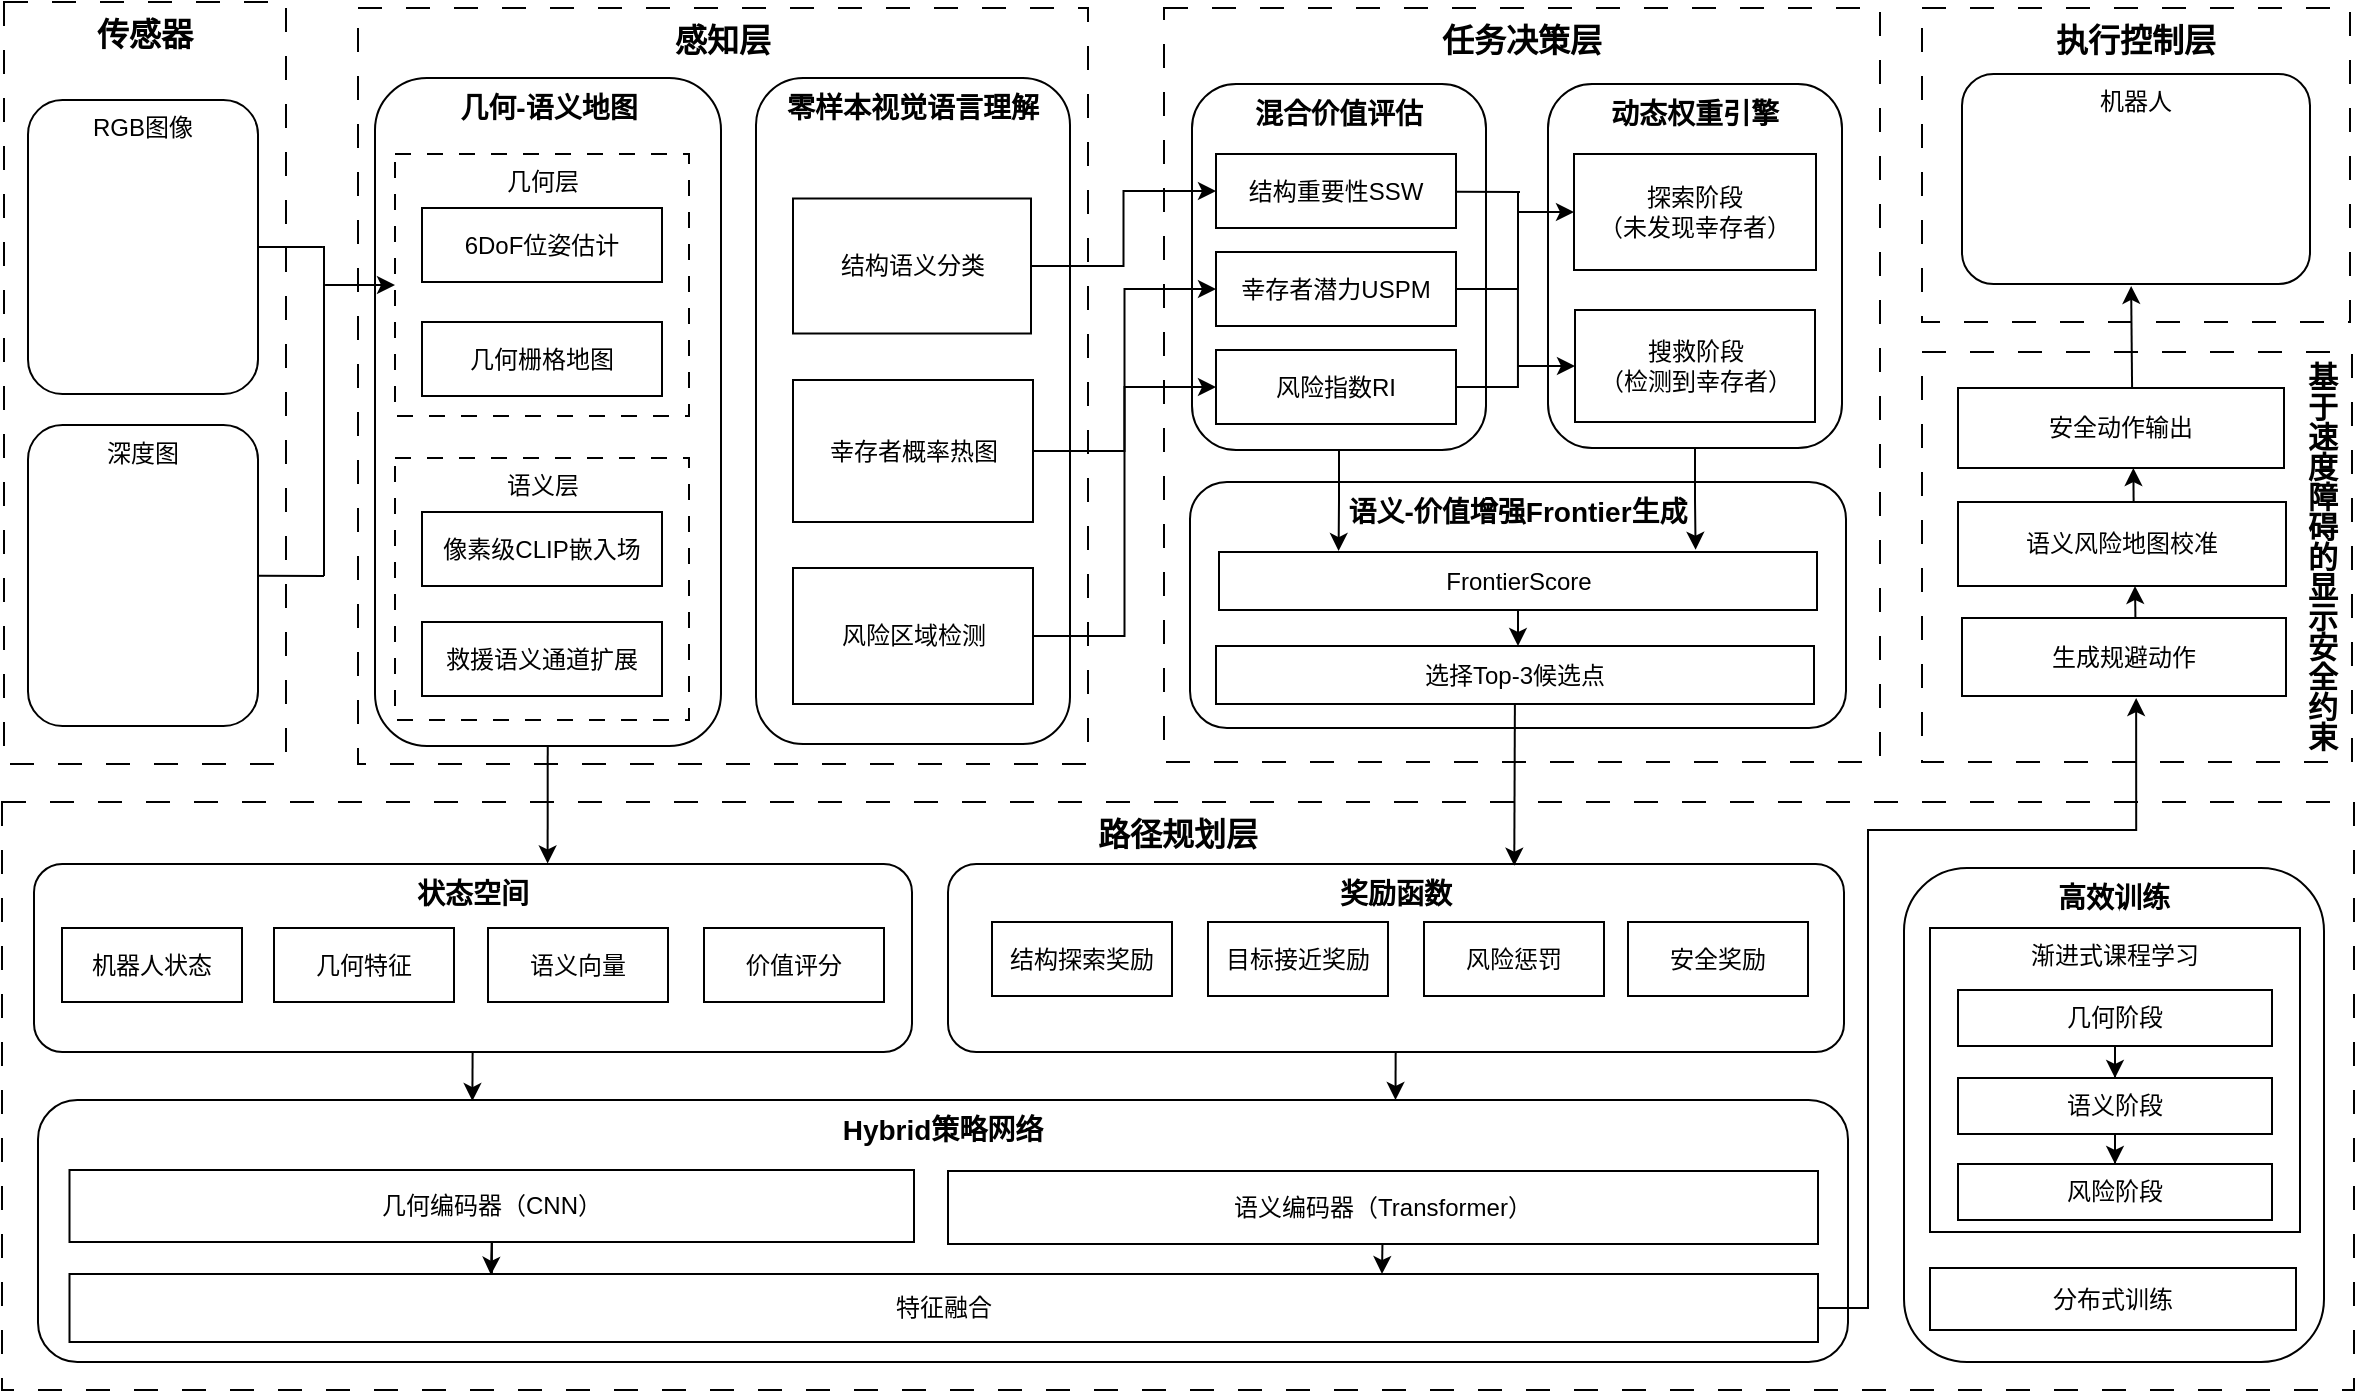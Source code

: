 <mxfile version="26.2.13">
  <diagram name="第 1 页" id="hcM3pxMRn5J36v_k0EG8">
    <mxGraphModel dx="1717" dy="955" grid="0" gridSize="10" guides="1" tooltips="1" connect="1" arrows="1" fold="1" page="1" pageScale="1" pageWidth="1654" pageHeight="1169" background="none" math="0" shadow="0">
      <root>
        <mxCell id="0" />
        <mxCell id="1" parent="0" />
        <mxCell id="WpFYKBySPFAZ0uOc6NMJ-3" value="&lt;b&gt;&lt;font style=&quot;font-size: 16px;&quot;&gt;传感器&lt;/font&gt;&lt;/b&gt;" style="rounded=0;whiteSpace=wrap;html=1;verticalAlign=top;dashed=1;dashPattern=12 12;fillStyle=auto;strokeColor=light-dark(#000000,#FFFFFF);" vertex="1" parent="1">
          <mxGeometry x="266" y="330" width="141" height="381" as="geometry" />
        </mxCell>
        <mxCell id="WpFYKBySPFAZ0uOc6NMJ-4" value="&lt;font style=&quot;font-size: 16px; color: light-dark(rgb(0, 0, 0), rgb(204, 0, 0));&quot;&gt;&lt;b&gt;感知层&lt;/b&gt;&lt;/font&gt;" style="rounded=0;whiteSpace=wrap;html=1;verticalAlign=top;dashed=1;dashPattern=12 12;strokeColor=light-dark(#000000,#FF3333);" vertex="1" parent="1">
          <mxGeometry x="443" y="333" width="365" height="378" as="geometry" />
        </mxCell>
        <mxCell id="WpFYKBySPFAZ0uOc6NMJ-5" value="&lt;font style=&quot;font-size: 16px; color: light-dark(rgb(0, 0, 0), rgb(51, 255, 255));&quot;&gt;&lt;b style=&quot;&quot;&gt;任务决策层&lt;/b&gt;&lt;/font&gt;" style="rounded=0;whiteSpace=wrap;html=1;verticalAlign=top;dashed=1;dashPattern=12 12;strokeColor=light-dark(#000000,#33FFFF);" vertex="1" parent="1">
          <mxGeometry x="846" y="333" width="358" height="377" as="geometry" />
        </mxCell>
        <mxCell id="WpFYKBySPFAZ0uOc6NMJ-6" value="&lt;font style=&quot;font-size: 16px; color: light-dark(rgb(0, 0, 0), rgb(255, 255, 51));&quot;&gt;&lt;b&gt;路径规划层&lt;/b&gt;&lt;/font&gt;" style="rounded=0;whiteSpace=wrap;html=1;verticalAlign=top;dashed=1;dashPattern=12 12;strokeColor=light-dark(#000000,#FFFF33);" vertex="1" parent="1">
          <mxGeometry x="265" y="730" width="1176" height="294" as="geometry" />
        </mxCell>
        <mxCell id="WpFYKBySPFAZ0uOc6NMJ-7" value="&lt;font style=&quot;font-size: 16px;&quot;&gt;&lt;b&gt;执行控制层&lt;/b&gt;&lt;/font&gt;" style="rounded=0;whiteSpace=wrap;html=1;verticalAlign=top;dashed=1;dashPattern=12 12;strokeColor=default;" vertex="1" parent="1">
          <mxGeometry x="1225" y="333" width="214" height="157" as="geometry" />
        </mxCell>
        <mxCell id="WpFYKBySPFAZ0uOc6NMJ-13" value="&lt;font style=&quot;font-size: 14px;&quot;&gt;&lt;b&gt;几何-语义地图&lt;/b&gt;&lt;/font&gt;" style="rounded=1;whiteSpace=wrap;html=1;verticalAlign=top;" vertex="1" parent="1">
          <mxGeometry x="451.5" y="368" width="173" height="334" as="geometry" />
        </mxCell>
        <mxCell id="WpFYKBySPFAZ0uOc6NMJ-234" style="rounded=0;orthogonalLoop=1;jettySize=auto;html=1;" edge="1" parent="1" target="WpFYKBySPFAZ0uOc6NMJ-8">
          <mxGeometry relative="1" as="geometry">
            <mxPoint x="426.536" y="471.5" as="sourcePoint" />
          </mxGeometry>
        </mxCell>
        <mxCell id="WpFYKBySPFAZ0uOc6NMJ-8" value="几何层" style="rounded=0;whiteSpace=wrap;html=1;verticalAlign=top;dashed=1;dashPattern=8 8;" vertex="1" parent="1">
          <mxGeometry x="461.5" y="406" width="147" height="131" as="geometry" />
        </mxCell>
        <mxCell id="WpFYKBySPFAZ0uOc6NMJ-10" value="语义层" style="rounded=0;whiteSpace=wrap;html=1;verticalAlign=top;dashed=1;dashPattern=8 8;" vertex="1" parent="1">
          <mxGeometry x="461.5" y="558" width="147" height="131" as="geometry" />
        </mxCell>
        <mxCell id="WpFYKBySPFAZ0uOc6NMJ-20" value="&lt;font style=&quot;font-size: 14px;&quot;&gt;&lt;b&gt;混合价值评估&lt;/b&gt;&lt;/font&gt;" style="rounded=1;whiteSpace=wrap;html=1;verticalAlign=top;" vertex="1" parent="1">
          <mxGeometry x="860" y="371" width="147" height="183" as="geometry" />
        </mxCell>
        <mxCell id="WpFYKBySPFAZ0uOc6NMJ-222" style="rounded=0;orthogonalLoop=1;jettySize=auto;html=1;curved=0;strokeColor=default;flowAnimation=0;shadow=0;jumpStyle=line;jumpSize=6;endArrow=none;startFill=0;" edge="1" parent="1" source="WpFYKBySPFAZ0uOc6NMJ-14">
          <mxGeometry relative="1" as="geometry">
            <mxPoint x="1024" y="425" as="targetPoint" />
          </mxGeometry>
        </mxCell>
        <mxCell id="WpFYKBySPFAZ0uOc6NMJ-14" value="结构重要性SSW" style="rounded=0;whiteSpace=wrap;html=1;" vertex="1" parent="1">
          <mxGeometry x="872" y="406" width="120" height="37" as="geometry" />
        </mxCell>
        <mxCell id="WpFYKBySPFAZ0uOc6NMJ-225" style="edgeStyle=orthogonalEdgeStyle;rounded=0;orthogonalLoop=1;jettySize=auto;html=1;flowAnimation=0;endArrow=none;startFill=0;" edge="1" parent="1" source="WpFYKBySPFAZ0uOc6NMJ-15">
          <mxGeometry relative="1" as="geometry">
            <mxPoint x="1023.054" y="473.5" as="targetPoint" />
          </mxGeometry>
        </mxCell>
        <mxCell id="WpFYKBySPFAZ0uOc6NMJ-15" value="幸存者潜力USPM" style="rounded=0;whiteSpace=wrap;html=1;" vertex="1" parent="1">
          <mxGeometry x="872" y="455" width="120" height="37" as="geometry" />
        </mxCell>
        <mxCell id="WpFYKBySPFAZ0uOc6NMJ-224" style="edgeStyle=orthogonalEdgeStyle;rounded=0;orthogonalLoop=1;jettySize=auto;html=1;endArrow=none;startFill=0;" edge="1" parent="1" source="WpFYKBySPFAZ0uOc6NMJ-16">
          <mxGeometry relative="1" as="geometry">
            <mxPoint x="1023.171" y="522.5" as="targetPoint" />
          </mxGeometry>
        </mxCell>
        <mxCell id="WpFYKBySPFAZ0uOc6NMJ-16" value="风险指数RI" style="rounded=0;whiteSpace=wrap;html=1;" vertex="1" parent="1">
          <mxGeometry x="872" y="504" width="120" height="37" as="geometry" />
        </mxCell>
        <mxCell id="WpFYKBySPFAZ0uOc6NMJ-17" value="&lt;font style=&quot;font-size: 14px;&quot;&gt;&lt;b&gt;动态权重引擎&lt;/b&gt;&lt;/font&gt;" style="rounded=1;whiteSpace=wrap;html=1;verticalAlign=top;" vertex="1" parent="1">
          <mxGeometry x="1038" y="371" width="147" height="182" as="geometry" />
        </mxCell>
        <mxCell id="WpFYKBySPFAZ0uOc6NMJ-226" style="rounded=0;orthogonalLoop=1;jettySize=auto;html=1;" edge="1" parent="1" target="WpFYKBySPFAZ0uOc6NMJ-21">
          <mxGeometry relative="1" as="geometry">
            <mxPoint x="1023.054" y="435" as="sourcePoint" />
          </mxGeometry>
        </mxCell>
        <mxCell id="WpFYKBySPFAZ0uOc6NMJ-21" value="探索阶段&lt;div&gt;（未发现幸存者）&lt;/div&gt;" style="rounded=0;whiteSpace=wrap;html=1;" vertex="1" parent="1">
          <mxGeometry x="1051" y="406" width="121" height="58" as="geometry" />
        </mxCell>
        <mxCell id="WpFYKBySPFAZ0uOc6NMJ-227" style="rounded=0;orthogonalLoop=1;jettySize=auto;html=1;" edge="1" parent="1" target="WpFYKBySPFAZ0uOc6NMJ-22">
          <mxGeometry relative="1" as="geometry">
            <mxPoint x="1023" y="512" as="sourcePoint" />
          </mxGeometry>
        </mxCell>
        <mxCell id="WpFYKBySPFAZ0uOc6NMJ-22" value="搜救阶段&lt;div&gt;（检测到幸存者）&lt;/div&gt;" style="rounded=0;whiteSpace=wrap;html=1;" vertex="1" parent="1">
          <mxGeometry x="1051.5" y="484" width="120" height="56" as="geometry" />
        </mxCell>
        <mxCell id="WpFYKBySPFAZ0uOc6NMJ-70" value="&lt;font style=&quot;font-size: 14px;&quot;&gt;&lt;b&gt;Hybrid策略网络&lt;/b&gt;&lt;/font&gt;" style="rounded=1;whiteSpace=wrap;html=1;verticalAlign=top;" vertex="1" parent="1">
          <mxGeometry x="283" y="879" width="905" height="131" as="geometry" />
        </mxCell>
        <mxCell id="WpFYKBySPFAZ0uOc6NMJ-23" value="&lt;font style=&quot;font-size: 14px;&quot;&gt;&lt;b&gt;状态空间&lt;/b&gt;&lt;/font&gt;" style="rounded=1;whiteSpace=wrap;html=1;verticalAlign=top;" vertex="1" parent="1">
          <mxGeometry x="281" y="761" width="439" height="94" as="geometry" />
        </mxCell>
        <mxCell id="WpFYKBySPFAZ0uOc6NMJ-228" value="" style="edgeStyle=orthogonalEdgeStyle;rounded=0;orthogonalLoop=1;jettySize=auto;html=1;" edge="1" parent="1" source="WpFYKBySPFAZ0uOc6NMJ-24" target="WpFYKBySPFAZ0uOc6NMJ-44">
          <mxGeometry relative="1" as="geometry" />
        </mxCell>
        <mxCell id="WpFYKBySPFAZ0uOc6NMJ-24" value="几何编码器（CNN）" style="rounded=0;whiteSpace=wrap;html=1;" vertex="1" parent="1">
          <mxGeometry x="298.75" y="914" width="422.25" height="36" as="geometry" />
        </mxCell>
        <mxCell id="WpFYKBySPFAZ0uOc6NMJ-237" style="rounded=0;orthogonalLoop=1;jettySize=auto;html=1;strokeWidth=1;" edge="1" parent="1" source="WpFYKBySPFAZ0uOc6NMJ-25">
          <mxGeometry relative="1" as="geometry">
            <mxPoint x="955" y="966" as="targetPoint" />
          </mxGeometry>
        </mxCell>
        <mxCell id="WpFYKBySPFAZ0uOc6NMJ-25" value="语义编码器（Transformer）" style="rounded=0;whiteSpace=wrap;html=1;" vertex="1" parent="1">
          <mxGeometry x="738" y="914.5" width="435" height="36.5" as="geometry" />
        </mxCell>
        <mxCell id="WpFYKBySPFAZ0uOc6NMJ-26" value="&lt;div data-page-id=&quot;BNPAdGCBEommW2xqo2ccPuPGn6e&quot; data-lark-html-role=&quot;root&quot; data-docx-has-block-data=&quot;false&quot;&gt;&lt;div class=&quot;old-record-id-UI9NddCrRo0jrax99HIcFApNn1e&quot;&gt;&lt;font style=&quot;font-size: 15px; color: light-dark(rgb(0, 0, 0), rgb(0, 153, 0));&quot;&gt;&lt;b style=&quot;&quot;&gt;基于速度障碍的显示安全约束&lt;/b&gt;&lt;/font&gt;&lt;/div&gt;&lt;/div&gt;" style="rounded=0;whiteSpace=wrap;html=1;verticalAlign=middle;dashed=1;dashPattern=12 12;align=left;labelPosition=right;verticalLabelPosition=middle;textDirection=vertical-lr;spacingLeft=-27;strokeColor=light-dark(#000000,#006600);" vertex="1" parent="1">
          <mxGeometry x="1225" y="505" width="215" height="205" as="geometry" />
        </mxCell>
        <mxCell id="WpFYKBySPFAZ0uOc6NMJ-230" style="edgeStyle=orthogonalEdgeStyle;rounded=0;orthogonalLoop=1;jettySize=auto;html=1;endArrow=none;startFill=0;" edge="1" parent="1" source="WpFYKBySPFAZ0uOc6NMJ-27">
          <mxGeometry relative="1" as="geometry">
            <mxPoint x="425.464" y="452.5" as="targetPoint" />
          </mxGeometry>
        </mxCell>
        <mxCell id="WpFYKBySPFAZ0uOc6NMJ-27" value="RGB图像" style="rounded=1;whiteSpace=wrap;html=1;verticalAlign=top;" vertex="1" parent="1">
          <mxGeometry x="278" y="379" width="115" height="147" as="geometry" />
        </mxCell>
        <mxCell id="WpFYKBySPFAZ0uOc6NMJ-231" style="rounded=0;orthogonalLoop=1;jettySize=auto;html=1;endArrow=none;startFill=0;" edge="1" parent="1" source="WpFYKBySPFAZ0uOc6NMJ-29">
          <mxGeometry relative="1" as="geometry">
            <mxPoint x="426" y="617" as="targetPoint" />
          </mxGeometry>
        </mxCell>
        <mxCell id="WpFYKBySPFAZ0uOc6NMJ-29" value="深度图" style="rounded=1;whiteSpace=wrap;html=1;verticalAlign=top;" vertex="1" parent="1">
          <mxGeometry x="278" y="541.5" width="115" height="150.5" as="geometry" />
        </mxCell>
        <mxCell id="WpFYKBySPFAZ0uOc6NMJ-147" value="" style="rounded=0;orthogonalLoop=1;jettySize=auto;html=1;entryX=0.503;entryY=1;entryDx=0;entryDy=0;entryPerimeter=0;" edge="1" parent="1">
          <mxGeometry relative="1" as="geometry">
            <mxPoint x="1331.721" y="638" as="sourcePoint" />
            <mxPoint x="1331.492" y="622.0" as="targetPoint" />
          </mxGeometry>
        </mxCell>
        <mxCell id="WpFYKBySPFAZ0uOc6NMJ-30" value="生成规避动作" style="rounded=0;whiteSpace=wrap;html=1;" vertex="1" parent="1">
          <mxGeometry x="1245" y="638" width="162" height="39" as="geometry" />
        </mxCell>
        <mxCell id="WpFYKBySPFAZ0uOc6NMJ-148" value="" style="rounded=0;orthogonalLoop=1;jettySize=auto;html=1;" edge="1" parent="1">
          <mxGeometry relative="1" as="geometry">
            <mxPoint x="1330.819" y="580" as="sourcePoint" />
            <mxPoint x="1330.672" y="563" as="targetPoint" />
          </mxGeometry>
        </mxCell>
        <mxCell id="WpFYKBySPFAZ0uOc6NMJ-32" value="语义风险地图校准" style="rounded=0;whiteSpace=wrap;html=1;" vertex="1" parent="1">
          <mxGeometry x="1243" y="580" width="164" height="42" as="geometry" />
        </mxCell>
        <mxCell id="WpFYKBySPFAZ0uOc6NMJ-34" value="几何特征" style="rounded=0;whiteSpace=wrap;html=1;" vertex="1" parent="1">
          <mxGeometry x="401" y="793" width="90" height="37" as="geometry" />
        </mxCell>
        <mxCell id="WpFYKBySPFAZ0uOc6NMJ-36" value="语义向量" style="rounded=0;whiteSpace=wrap;html=1;" vertex="1" parent="1">
          <mxGeometry x="508" y="793" width="90" height="37" as="geometry" />
        </mxCell>
        <mxCell id="WpFYKBySPFAZ0uOc6NMJ-37" value="价值评分" style="rounded=0;whiteSpace=wrap;html=1;" vertex="1" parent="1">
          <mxGeometry x="616" y="793" width="90" height="37" as="geometry" />
        </mxCell>
        <mxCell id="WpFYKBySPFAZ0uOc6NMJ-38" value="机器人状态" style="rounded=0;whiteSpace=wrap;html=1;" vertex="1" parent="1">
          <mxGeometry x="295" y="793" width="90" height="37" as="geometry" />
        </mxCell>
        <mxCell id="WpFYKBySPFAZ0uOc6NMJ-134" style="rounded=0;orthogonalLoop=1;jettySize=auto;html=1;entryX=0.75;entryY=0;entryDx=0;entryDy=0;" edge="1" parent="1" source="WpFYKBySPFAZ0uOc6NMJ-39" target="WpFYKBySPFAZ0uOc6NMJ-70">
          <mxGeometry relative="1" as="geometry" />
        </mxCell>
        <mxCell id="WpFYKBySPFAZ0uOc6NMJ-39" value="&lt;font style=&quot;font-size: 14px;&quot;&gt;&lt;b&gt;奖励函数&lt;/b&gt;&lt;/font&gt;" style="rounded=1;whiteSpace=wrap;html=1;verticalAlign=top;" vertex="1" parent="1">
          <mxGeometry x="738" y="761" width="448" height="94" as="geometry" />
        </mxCell>
        <mxCell id="WpFYKBySPFAZ0uOc6NMJ-40" value="结构探索奖励" style="rounded=0;whiteSpace=wrap;html=1;" vertex="1" parent="1">
          <mxGeometry x="760" y="790" width="90" height="37" as="geometry" />
        </mxCell>
        <mxCell id="WpFYKBySPFAZ0uOc6NMJ-41" value="目标接近奖励" style="rounded=0;whiteSpace=wrap;html=1;" vertex="1" parent="1">
          <mxGeometry x="868" y="790" width="90" height="37" as="geometry" />
        </mxCell>
        <mxCell id="WpFYKBySPFAZ0uOc6NMJ-42" value="风险惩罚" style="rounded=0;whiteSpace=wrap;html=1;" vertex="1" parent="1">
          <mxGeometry x="976" y="790" width="90" height="37" as="geometry" />
        </mxCell>
        <mxCell id="WpFYKBySPFAZ0uOc6NMJ-43" value="安全奖励" style="rounded=0;whiteSpace=wrap;html=1;" vertex="1" parent="1">
          <mxGeometry x="1078" y="790" width="90" height="37" as="geometry" />
        </mxCell>
        <mxCell id="WpFYKBySPFAZ0uOc6NMJ-143" style="edgeStyle=orthogonalEdgeStyle;rounded=0;orthogonalLoop=1;jettySize=auto;html=1;entryX=0.498;entryY=0.844;entryDx=0;entryDy=0;entryPerimeter=0;" edge="1" parent="1" source="WpFYKBySPFAZ0uOc6NMJ-44" target="WpFYKBySPFAZ0uOc6NMJ-26">
          <mxGeometry relative="1" as="geometry">
            <Array as="points">
              <mxPoint x="1198" y="983" />
              <mxPoint x="1198" y="744" />
              <mxPoint x="1332" y="744" />
            </Array>
          </mxGeometry>
        </mxCell>
        <mxCell id="WpFYKBySPFAZ0uOc6NMJ-44" value="特征融合" style="rounded=0;whiteSpace=wrap;html=1;" vertex="1" parent="1">
          <mxGeometry x="298.75" y="966" width="874.25" height="34" as="geometry" />
        </mxCell>
        <mxCell id="WpFYKBySPFAZ0uOc6NMJ-49" value="6DoF位姿估计" style="rounded=0;whiteSpace=wrap;html=1;" vertex="1" parent="1">
          <mxGeometry x="475" y="433" width="120" height="37" as="geometry" />
        </mxCell>
        <mxCell id="WpFYKBySPFAZ0uOc6NMJ-50" value="几何栅格地图" style="rounded=0;whiteSpace=wrap;html=1;" vertex="1" parent="1">
          <mxGeometry x="475" y="490" width="120" height="37" as="geometry" />
        </mxCell>
        <mxCell id="WpFYKBySPFAZ0uOc6NMJ-51" value="救援语义通道扩展" style="rounded=0;whiteSpace=wrap;html=1;" vertex="1" parent="1">
          <mxGeometry x="475" y="640" width="120" height="37" as="geometry" />
        </mxCell>
        <mxCell id="WpFYKBySPFAZ0uOc6NMJ-52" value="像素级CLIP嵌入场" style="rounded=0;whiteSpace=wrap;html=1;" vertex="1" parent="1">
          <mxGeometry x="475" y="585" width="120" height="37" as="geometry" />
        </mxCell>
        <mxCell id="WpFYKBySPFAZ0uOc6NMJ-63" value="安全动作输出" style="rounded=0;whiteSpace=wrap;html=1;" vertex="1" parent="1">
          <mxGeometry x="1243" y="523" width="163" height="40" as="geometry" />
        </mxCell>
        <mxCell id="WpFYKBySPFAZ0uOc6NMJ-72" value="&lt;font style=&quot;font-size: 14px;&quot;&gt;&lt;b&gt;零样本视觉语言理解&lt;/b&gt;&lt;/font&gt;" style="rounded=1;whiteSpace=wrap;html=1;verticalAlign=top;" vertex="1" parent="1">
          <mxGeometry x="642" y="368" width="157" height="333" as="geometry" />
        </mxCell>
        <mxCell id="WpFYKBySPFAZ0uOc6NMJ-106" style="edgeStyle=orthogonalEdgeStyle;rounded=0;orthogonalLoop=1;jettySize=auto;html=1;entryX=0;entryY=0.5;entryDx=0;entryDy=0;" edge="1" parent="1" source="WpFYKBySPFAZ0uOc6NMJ-73" target="WpFYKBySPFAZ0uOc6NMJ-14">
          <mxGeometry relative="1" as="geometry" />
        </mxCell>
        <mxCell id="WpFYKBySPFAZ0uOc6NMJ-73" value="结构语义分类" style="rounded=0;whiteSpace=wrap;html=1;" vertex="1" parent="1">
          <mxGeometry x="660.5" y="428.25" width="119" height="67.5" as="geometry" />
        </mxCell>
        <mxCell id="WpFYKBySPFAZ0uOc6NMJ-107" style="edgeStyle=orthogonalEdgeStyle;rounded=0;orthogonalLoop=1;jettySize=auto;html=1;entryX=0;entryY=0.5;entryDx=0;entryDy=0;" edge="1" parent="1" source="WpFYKBySPFAZ0uOc6NMJ-74" target="WpFYKBySPFAZ0uOc6NMJ-15">
          <mxGeometry relative="1" as="geometry" />
        </mxCell>
        <mxCell id="WpFYKBySPFAZ0uOc6NMJ-74" value="幸存者概率热图" style="rounded=0;whiteSpace=wrap;html=1;" vertex="1" parent="1">
          <mxGeometry x="660.5" y="519" width="120" height="71" as="geometry" />
        </mxCell>
        <mxCell id="WpFYKBySPFAZ0uOc6NMJ-108" style="edgeStyle=orthogonalEdgeStyle;rounded=0;orthogonalLoop=1;jettySize=auto;html=1;entryX=0;entryY=0.5;entryDx=0;entryDy=0;" edge="1" parent="1" source="WpFYKBySPFAZ0uOc6NMJ-75" target="WpFYKBySPFAZ0uOc6NMJ-16">
          <mxGeometry relative="1" as="geometry" />
        </mxCell>
        <mxCell id="WpFYKBySPFAZ0uOc6NMJ-75" value="风险区域检测" style="rounded=0;whiteSpace=wrap;html=1;" vertex="1" parent="1">
          <mxGeometry x="660.5" y="613" width="120" height="68" as="geometry" />
        </mxCell>
        <mxCell id="WpFYKBySPFAZ0uOc6NMJ-81" value="&lt;div data-docx-has-block-data=&quot;false&quot; data-lark-html-role=&quot;root&quot; data-page-id=&quot;BNPAdGCBEommW2xqo2ccPuPGn6e&quot;&gt;&lt;div class=&quot;old-record-id-MrWGdxZGiolvprx9qxSc6dqvnWe&quot;&gt;&lt;div data-docx-has-block-data=&quot;false&quot; data-lark-html-role=&quot;root&quot; data-page-id=&quot;BNPAdGCBEommW2xqo2ccPuPGn6e&quot;&gt;&lt;div class=&quot;ace-line ace-line old-record-id-MdqQdFTXMoa1VLxG5Y0cHxWdnwl&quot;&gt;&lt;div data-docx-has-block-data=&quot;false&quot; data-lark-html-role=&quot;root&quot; data-page-id=&quot;BNPAdGCBEommW2xqo2ccPuPGn6e&quot;&gt;&lt;div data-docx-has-block-data=&quot;false&quot; data-lark-html-role=&quot;root&quot; data-page-id=&quot;BNPAdGCBEommW2xqo2ccPuPGn6e&quot;&gt;&lt;div class=&quot;old-record-id-LJWMd13EboU8sNxJyBIcaIWCn3g&quot;&gt;&lt;font style=&quot;font-size: 14px;&quot;&gt;&lt;b&gt;语义-价值增强&lt;span style=&quot;color: initial;&quot;&gt;Frontier生成&lt;/span&gt;&lt;/b&gt;&lt;/font&gt;&lt;/div&gt;&lt;/div&gt;&lt;/div&gt;&lt;span class=&quot;lark-record-clipboard&quot; data-lark-record-format=&quot;docx/text&quot; data-lark-record-data=&quot;{&amp;quot;rootId&amp;quot;:&amp;quot;BNPAdGCBEommW2xqo2ccPuPGn6e&amp;quot;,&amp;quot;text&amp;quot;:{&amp;quot;initialAttributedTexts&amp;quot;:{&amp;quot;text&amp;quot;:{&amp;quot;0&amp;quot;:&amp;quot;Frontier生成&amp;quot;},&amp;quot;attribs&amp;quot;:{&amp;quot;0&amp;quot;:&amp;quot;*0*1+a&amp;quot;}},&amp;quot;apool&amp;quot;:{&amp;quot;numToAttrib&amp;quot;:{&amp;quot;0&amp;quot;:[&amp;quot;author&amp;quot;,&amp;quot;7080140424181972994&amp;quot;],&amp;quot;1&amp;quot;:[&amp;quot;bold&amp;quot;,&amp;quot;true&amp;quot;]},&amp;quot;nextNum&amp;quot;:2}},&amp;quot;type&amp;quot;:&amp;quot;text&amp;quot;,&amp;quot;referenceRecordMap&amp;quot;:{},&amp;quot;extra&amp;quot;:{&amp;quot;channel&amp;quot;:&amp;quot;saas&amp;quot;,&amp;quot;isEqualBlockSelection&amp;quot;:false,&amp;quot;pasteRandomId&amp;quot;:&amp;quot;f8a05753-6cb4-4aed-bde6-70c36ad921ee&amp;quot;,&amp;quot;mention_page_title&amp;quot;:{},&amp;quot;external_mention_url&amp;quot;:{}},&amp;quot;isKeepQuoteContainer&amp;quot;:false,&amp;quot;isFromCode&amp;quot;:false,&amp;quot;selection&amp;quot;:[{&amp;quot;id&amp;quot;:251,&amp;quot;type&amp;quot;:&amp;quot;text&amp;quot;,&amp;quot;selection&amp;quot;:{&amp;quot;start&amp;quot;:0,&amp;quot;end&amp;quot;:10},&amp;quot;recordId&amp;quot;:&amp;quot;HUakdoc2soV0hExb6HFcCU7Snog&amp;quot;}],&amp;quot;payloadMap&amp;quot;:{},&amp;quot;isCut&amp;quot;:false}&quot;&gt;&lt;/span&gt;&lt;/div&gt;&lt;/div&gt;&lt;span class=&quot;lark-record-clipboard&quot; data-lark-record-format=&quot;docx/text&quot; data-lark-record-data=&quot;{&amp;quot;rootId&amp;quot;:&amp;quot;BNPAdGCBEommW2xqo2ccPuPGn6e&amp;quot;,&amp;quot;text&amp;quot;:{&amp;quot;initialAttributedTexts&amp;quot;:{&amp;quot;text&amp;quot;:{&amp;quot;0&amp;quot;:&amp;quot; &amp;quot;},&amp;quot;attribs&amp;quot;:{&amp;quot;0&amp;quot;:&amp;quot;*2*0*1+1&amp;quot;}},&amp;quot;apool&amp;quot;:{&amp;quot;numToAttrib&amp;quot;:{&amp;quot;0&amp;quot;:[&amp;quot;equation&amp;quot;,&amp;quot;\\text{FrontierScore}\n&amp;quot;],&amp;quot;1&amp;quot;:[&amp;quot;objectID&amp;quot;,&amp;quot;rOXUzTqO&amp;quot;],&amp;quot;2&amp;quot;:[&amp;quot;author&amp;quot;,&amp;quot;7080140424181972994&amp;quot;]},&amp;quot;nextNum&amp;quot;:3}},&amp;quot;type&amp;quot;:&amp;quot;text&amp;quot;,&amp;quot;referenceRecordMap&amp;quot;:{},&amp;quot;extra&amp;quot;:{&amp;quot;channel&amp;quot;:&amp;quot;saas&amp;quot;,&amp;quot;isEqualBlockSelection&amp;quot;:true,&amp;quot;pasteRandomId&amp;quot;:&amp;quot;67b2a4c2-bbb4-4ff4-b034-cae2410ab669&amp;quot;,&amp;quot;mention_page_title&amp;quot;:{},&amp;quot;external_mention_url&amp;quot;:{}},&amp;quot;isKeepQuoteContainer&amp;quot;:false,&amp;quot;isFromCode&amp;quot;:false,&amp;quot;selection&amp;quot;:[{&amp;quot;id&amp;quot;:252,&amp;quot;type&amp;quot;:&amp;quot;text&amp;quot;,&amp;quot;selection&amp;quot;:{&amp;quot;start&amp;quot;:0,&amp;quot;end&amp;quot;:1},&amp;quot;recordId&amp;quot;:&amp;quot;MdqQdFTXMoa1VLxG5Y0cHxWdnwl&amp;quot;}],&amp;quot;payloadMap&amp;quot;:{},&amp;quot;isCut&amp;quot;:false}&quot;&gt;&lt;/span&gt;&lt;/div&gt;&lt;/div&gt;&lt;span class=&quot;lark-record-clipboard&quot; data-lark-record-format=&quot;docx/text&quot; data-lark-record-data=&quot;{&amp;quot;rootId&amp;quot;:&amp;quot;BNPAdGCBEommW2xqo2ccPuPGn6e&amp;quot;,&amp;quot;text&amp;quot;:{&amp;quot;initialAttributedTexts&amp;quot;:{&amp;quot;text&amp;quot;:{&amp;quot;0&amp;quot;:&amp;quot;价值地图引导的Frontier选择&amp;quot;},&amp;quot;attribs&amp;quot;:{&amp;quot;0&amp;quot;:&amp;quot;*0*1+h&amp;quot;}},&amp;quot;apool&amp;quot;:{&amp;quot;numToAttrib&amp;quot;:{&amp;quot;0&amp;quot;:[&amp;quot;author&amp;quot;,&amp;quot;7080140424181972994&amp;quot;],&amp;quot;1&amp;quot;:[&amp;quot;bold&amp;quot;,&amp;quot;true&amp;quot;]},&amp;quot;nextNum&amp;quot;:2}},&amp;quot;type&amp;quot;:&amp;quot;text&amp;quot;,&amp;quot;referenceRecordMap&amp;quot;:{},&amp;quot;extra&amp;quot;:{&amp;quot;channel&amp;quot;:&amp;quot;saas&amp;quot;,&amp;quot;isEqualBlockSelection&amp;quot;:false,&amp;quot;pasteRandomId&amp;quot;:&amp;quot;e27646a3-14b2-4f86-8ac1-85d0b10dd6ea&amp;quot;,&amp;quot;mention_page_title&amp;quot;:{},&amp;quot;external_mention_url&amp;quot;:{}},&amp;quot;isKeepQuoteContainer&amp;quot;:false,&amp;quot;isFromCode&amp;quot;:false,&amp;quot;selection&amp;quot;:[{&amp;quot;id&amp;quot;:241,&amp;quot;type&amp;quot;:&amp;quot;text&amp;quot;,&amp;quot;selection&amp;quot;:{&amp;quot;start&amp;quot;:0,&amp;quot;end&amp;quot;:17},&amp;quot;recordId&amp;quot;:&amp;quot;MrWGdxZGiolvprx9qxSc6dqvnWe&amp;quot;}],&amp;quot;payloadMap&amp;quot;:{},&amp;quot;isCut&amp;quot;:false}&quot;&gt;&lt;/span&gt;" style="rounded=1;whiteSpace=wrap;html=1;verticalAlign=top;" vertex="1" parent="1">
          <mxGeometry x="859" y="570" width="328" height="123" as="geometry" />
        </mxCell>
        <mxCell id="WpFYKBySPFAZ0uOc6NMJ-149" value="" style="edgeStyle=orthogonalEdgeStyle;rounded=0;orthogonalLoop=1;jettySize=auto;html=1;" edge="1" parent="1" source="WpFYKBySPFAZ0uOc6NMJ-78" target="WpFYKBySPFAZ0uOc6NMJ-82">
          <mxGeometry relative="1" as="geometry">
            <Array as="points">
              <mxPoint x="1022" y="653" />
              <mxPoint x="1022" y="653" />
            </Array>
          </mxGeometry>
        </mxCell>
        <mxCell id="WpFYKBySPFAZ0uOc6NMJ-78" value="&lt;div data-docx-has-block-data=&quot;false&quot; data-lark-html-role=&quot;root&quot; data-page-id=&quot;BNPAdGCBEommW2xqo2ccPuPGn6e&quot;&gt;&lt;div class=&quot;old-record-id-MrWGdxZGiolvprx9qxSc6dqvnWe&quot;&gt;&lt;div data-docx-has-block-data=&quot;false&quot; data-lark-html-role=&quot;root&quot; data-page-id=&quot;BNPAdGCBEommW2xqo2ccPuPGn6e&quot;&gt;&lt;div class=&quot;ace-line ace-line old-record-id-MdqQdFTXMoa1VLxG5Y0cHxWdnwl&quot;&gt;&lt;span class=&quot;j-block-container&quot;&gt;FrontierScore&lt;/span&gt;&lt;/div&gt;&lt;/div&gt;&lt;span class=&quot;lark-record-clipboard&quot; data-lark-record-format=&quot;docx/text&quot; data-lark-record-data=&quot;{&amp;quot;rootId&amp;quot;:&amp;quot;BNPAdGCBEommW2xqo2ccPuPGn6e&amp;quot;,&amp;quot;text&amp;quot;:{&amp;quot;initialAttributedTexts&amp;quot;:{&amp;quot;text&amp;quot;:{&amp;quot;0&amp;quot;:&amp;quot; &amp;quot;},&amp;quot;attribs&amp;quot;:{&amp;quot;0&amp;quot;:&amp;quot;*2*0*1+1&amp;quot;}},&amp;quot;apool&amp;quot;:{&amp;quot;numToAttrib&amp;quot;:{&amp;quot;0&amp;quot;:[&amp;quot;equation&amp;quot;,&amp;quot;\\text{FrontierScore}\n&amp;quot;],&amp;quot;1&amp;quot;:[&amp;quot;objectID&amp;quot;,&amp;quot;rOXUzTqO&amp;quot;],&amp;quot;2&amp;quot;:[&amp;quot;author&amp;quot;,&amp;quot;7080140424181972994&amp;quot;]},&amp;quot;nextNum&amp;quot;:3}},&amp;quot;type&amp;quot;:&amp;quot;text&amp;quot;,&amp;quot;referenceRecordMap&amp;quot;:{},&amp;quot;extra&amp;quot;:{&amp;quot;channel&amp;quot;:&amp;quot;saas&amp;quot;,&amp;quot;isEqualBlockSelection&amp;quot;:true,&amp;quot;pasteRandomId&amp;quot;:&amp;quot;67b2a4c2-bbb4-4ff4-b034-cae2410ab669&amp;quot;,&amp;quot;mention_page_title&amp;quot;:{},&amp;quot;external_mention_url&amp;quot;:{}},&amp;quot;isKeepQuoteContainer&amp;quot;:false,&amp;quot;isFromCode&amp;quot;:false,&amp;quot;selection&amp;quot;:[{&amp;quot;id&amp;quot;:252,&amp;quot;type&amp;quot;:&amp;quot;text&amp;quot;,&amp;quot;selection&amp;quot;:{&amp;quot;start&amp;quot;:0,&amp;quot;end&amp;quot;:1},&amp;quot;recordId&amp;quot;:&amp;quot;MdqQdFTXMoa1VLxG5Y0cHxWdnwl&amp;quot;}],&amp;quot;payloadMap&amp;quot;:{},&amp;quot;isCut&amp;quot;:false}&quot;&gt;&lt;/span&gt;&lt;/div&gt;&lt;/div&gt;&lt;span class=&quot;lark-record-clipboard&quot; data-lark-record-format=&quot;docx/text&quot; data-lark-record-data=&quot;{&amp;quot;rootId&amp;quot;:&amp;quot;BNPAdGCBEommW2xqo2ccPuPGn6e&amp;quot;,&amp;quot;text&amp;quot;:{&amp;quot;initialAttributedTexts&amp;quot;:{&amp;quot;text&amp;quot;:{&amp;quot;0&amp;quot;:&amp;quot;价值地图引导的Frontier选择&amp;quot;},&amp;quot;attribs&amp;quot;:{&amp;quot;0&amp;quot;:&amp;quot;*0*1+h&amp;quot;}},&amp;quot;apool&amp;quot;:{&amp;quot;numToAttrib&amp;quot;:{&amp;quot;0&amp;quot;:[&amp;quot;author&amp;quot;,&amp;quot;7080140424181972994&amp;quot;],&amp;quot;1&amp;quot;:[&amp;quot;bold&amp;quot;,&amp;quot;true&amp;quot;]},&amp;quot;nextNum&amp;quot;:2}},&amp;quot;type&amp;quot;:&amp;quot;text&amp;quot;,&amp;quot;referenceRecordMap&amp;quot;:{},&amp;quot;extra&amp;quot;:{&amp;quot;channel&amp;quot;:&amp;quot;saas&amp;quot;,&amp;quot;isEqualBlockSelection&amp;quot;:false,&amp;quot;pasteRandomId&amp;quot;:&amp;quot;e27646a3-14b2-4f86-8ac1-85d0b10dd6ea&amp;quot;,&amp;quot;mention_page_title&amp;quot;:{},&amp;quot;external_mention_url&amp;quot;:{}},&amp;quot;isKeepQuoteContainer&amp;quot;:false,&amp;quot;isFromCode&amp;quot;:false,&amp;quot;selection&amp;quot;:[{&amp;quot;id&amp;quot;:241,&amp;quot;type&amp;quot;:&amp;quot;text&amp;quot;,&amp;quot;selection&amp;quot;:{&amp;quot;start&amp;quot;:0,&amp;quot;end&amp;quot;:17},&amp;quot;recordId&amp;quot;:&amp;quot;MrWGdxZGiolvprx9qxSc6dqvnWe&amp;quot;}],&amp;quot;payloadMap&amp;quot;:{},&amp;quot;isCut&amp;quot;:false}&quot;&gt;&lt;/span&gt;" style="rounded=0;whiteSpace=wrap;html=1;" vertex="1" parent="1">
          <mxGeometry x="873.5" y="605" width="299" height="29" as="geometry" />
        </mxCell>
        <mxCell id="WpFYKBySPFAZ0uOc6NMJ-82" value="&lt;div data-docx-has-block-data=&quot;false&quot; data-lark-html-role=&quot;root&quot; data-page-id=&quot;BNPAdGCBEommW2xqo2ccPuPGn6e&quot;&gt;&lt;div class=&quot;old-record-id-MrWGdxZGiolvprx9qxSc6dqvnWe&quot;&gt;&lt;div data-docx-has-block-data=&quot;false&quot; data-lark-html-role=&quot;root&quot; data-page-id=&quot;BNPAdGCBEommW2xqo2ccPuPGn6e&quot;&gt;&lt;div class=&quot;ace-line ace-line old-record-id-MdqQdFTXMoa1VLxG5Y0cHxWdnwl&quot;&gt;&lt;div data-docx-has-block-data=&quot;false&quot; data-lark-html-role=&quot;root&quot; data-page-id=&quot;BNPAdGCBEommW2xqo2ccPuPGn6e&quot;&gt;&lt;div class=&quot;old-record-id-ON2RdJJ0aoLhdgxKIYQc2rJrnkc&quot;&gt;选择Top-3候选点&lt;/div&gt;&lt;/div&gt;&lt;span class=&quot;lark-record-clipboard&quot; data-lark-record-format=&quot;docx/text&quot; data-lark-record-data=&quot;{&amp;quot;rootId&amp;quot;:&amp;quot;BNPAdGCBEommW2xqo2ccPuPGn6e&amp;quot;,&amp;quot;text&amp;quot;:{&amp;quot;initialAttributedTexts&amp;quot;:{&amp;quot;text&amp;quot;:{&amp;quot;0&amp;quot;:&amp;quot;选择Top-3候选点&amp;quot;},&amp;quot;attribs&amp;quot;:{&amp;quot;0&amp;quot;:&amp;quot;*0+a&amp;quot;}},&amp;quot;apool&amp;quot;:{&amp;quot;numToAttrib&amp;quot;:{&amp;quot;0&amp;quot;:[&amp;quot;author&amp;quot;,&amp;quot;7080140424181972994&amp;quot;]},&amp;quot;nextNum&amp;quot;:1}},&amp;quot;type&amp;quot;:&amp;quot;text&amp;quot;,&amp;quot;referenceRecordMap&amp;quot;:{},&amp;quot;extra&amp;quot;:{&amp;quot;channel&amp;quot;:&amp;quot;saas&amp;quot;,&amp;quot;isEqualBlockSelection&amp;quot;:false,&amp;quot;pasteRandomId&amp;quot;:&amp;quot;8e714dca-01f3-4ddd-979a-de3e74d18979&amp;quot;,&amp;quot;mention_page_title&amp;quot;:{},&amp;quot;external_mention_url&amp;quot;:{}},&amp;quot;isKeepQuoteContainer&amp;quot;:false,&amp;quot;isFromCode&amp;quot;:false,&amp;quot;selection&amp;quot;:[{&amp;quot;id&amp;quot;:616,&amp;quot;type&amp;quot;:&amp;quot;text&amp;quot;,&amp;quot;selection&amp;quot;:{&amp;quot;start&amp;quot;:32,&amp;quot;end&amp;quot;:42},&amp;quot;recordId&amp;quot;:&amp;quot;ON2RdJJ0aoLhdgxKIYQc2rJrnkc&amp;quot;}],&amp;quot;payloadMap&amp;quot;:{},&amp;quot;isCut&amp;quot;:false}&quot;&gt;&lt;/span&gt;&lt;/div&gt;&lt;/div&gt;&lt;span class=&quot;lark-record-clipboard&quot; data-lark-record-format=&quot;docx/text&quot; data-lark-record-data=&quot;{&amp;quot;rootId&amp;quot;:&amp;quot;BNPAdGCBEommW2xqo2ccPuPGn6e&amp;quot;,&amp;quot;text&amp;quot;:{&amp;quot;initialAttributedTexts&amp;quot;:{&amp;quot;text&amp;quot;:{&amp;quot;0&amp;quot;:&amp;quot; &amp;quot;},&amp;quot;attribs&amp;quot;:{&amp;quot;0&amp;quot;:&amp;quot;*2*0*1+1&amp;quot;}},&amp;quot;apool&amp;quot;:{&amp;quot;numToAttrib&amp;quot;:{&amp;quot;0&amp;quot;:[&amp;quot;equation&amp;quot;,&amp;quot;\\text{FrontierScore}\n&amp;quot;],&amp;quot;1&amp;quot;:[&amp;quot;objectID&amp;quot;,&amp;quot;rOXUzTqO&amp;quot;],&amp;quot;2&amp;quot;:[&amp;quot;author&amp;quot;,&amp;quot;7080140424181972994&amp;quot;]},&amp;quot;nextNum&amp;quot;:3}},&amp;quot;type&amp;quot;:&amp;quot;text&amp;quot;,&amp;quot;referenceRecordMap&amp;quot;:{},&amp;quot;extra&amp;quot;:{&amp;quot;channel&amp;quot;:&amp;quot;saas&amp;quot;,&amp;quot;isEqualBlockSelection&amp;quot;:true,&amp;quot;pasteRandomId&amp;quot;:&amp;quot;67b2a4c2-bbb4-4ff4-b034-cae2410ab669&amp;quot;,&amp;quot;mention_page_title&amp;quot;:{},&amp;quot;external_mention_url&amp;quot;:{}},&amp;quot;isKeepQuoteContainer&amp;quot;:false,&amp;quot;isFromCode&amp;quot;:false,&amp;quot;selection&amp;quot;:[{&amp;quot;id&amp;quot;:252,&amp;quot;type&amp;quot;:&amp;quot;text&amp;quot;,&amp;quot;selection&amp;quot;:{&amp;quot;start&amp;quot;:0,&amp;quot;end&amp;quot;:1},&amp;quot;recordId&amp;quot;:&amp;quot;MdqQdFTXMoa1VLxG5Y0cHxWdnwl&amp;quot;}],&amp;quot;payloadMap&amp;quot;:{},&amp;quot;isCut&amp;quot;:false}&quot;&gt;&lt;/span&gt;&lt;/div&gt;&lt;/div&gt;&lt;span class=&quot;lark-record-clipboard&quot; data-lark-record-format=&quot;docx/text&quot; data-lark-record-data=&quot;{&amp;quot;rootId&amp;quot;:&amp;quot;BNPAdGCBEommW2xqo2ccPuPGn6e&amp;quot;,&amp;quot;text&amp;quot;:{&amp;quot;initialAttributedTexts&amp;quot;:{&amp;quot;text&amp;quot;:{&amp;quot;0&amp;quot;:&amp;quot;价值地图引导的Frontier选择&amp;quot;},&amp;quot;attribs&amp;quot;:{&amp;quot;0&amp;quot;:&amp;quot;*0*1+h&amp;quot;}},&amp;quot;apool&amp;quot;:{&amp;quot;numToAttrib&amp;quot;:{&amp;quot;0&amp;quot;:[&amp;quot;author&amp;quot;,&amp;quot;7080140424181972994&amp;quot;],&amp;quot;1&amp;quot;:[&amp;quot;bold&amp;quot;,&amp;quot;true&amp;quot;]},&amp;quot;nextNum&amp;quot;:2}},&amp;quot;type&amp;quot;:&amp;quot;text&amp;quot;,&amp;quot;referenceRecordMap&amp;quot;:{},&amp;quot;extra&amp;quot;:{&amp;quot;channel&amp;quot;:&amp;quot;saas&amp;quot;,&amp;quot;isEqualBlockSelection&amp;quot;:false,&amp;quot;pasteRandomId&amp;quot;:&amp;quot;e27646a3-14b2-4f86-8ac1-85d0b10dd6ea&amp;quot;,&amp;quot;mention_page_title&amp;quot;:{},&amp;quot;external_mention_url&amp;quot;:{}},&amp;quot;isKeepQuoteContainer&amp;quot;:false,&amp;quot;isFromCode&amp;quot;:false,&amp;quot;selection&amp;quot;:[{&amp;quot;id&amp;quot;:241,&amp;quot;type&amp;quot;:&amp;quot;text&amp;quot;,&amp;quot;selection&amp;quot;:{&amp;quot;start&amp;quot;:0,&amp;quot;end&amp;quot;:17},&amp;quot;recordId&amp;quot;:&amp;quot;MrWGdxZGiolvprx9qxSc6dqvnWe&amp;quot;}],&amp;quot;payloadMap&amp;quot;:{},&amp;quot;isCut&amp;quot;:false}&quot;&gt;&lt;/span&gt;" style="rounded=0;whiteSpace=wrap;html=1;" vertex="1" parent="1">
          <mxGeometry x="872" y="652" width="299" height="29" as="geometry" />
        </mxCell>
        <mxCell id="WpFYKBySPFAZ0uOc6NMJ-97" value="&lt;font style=&quot;font-size: 14px;&quot;&gt;&lt;b&gt;高效训练&lt;/b&gt;&lt;/font&gt;" style="rounded=1;whiteSpace=wrap;html=1;verticalAlign=top;" vertex="1" parent="1">
          <mxGeometry x="1216" y="763" width="210" height="247" as="geometry" />
        </mxCell>
        <mxCell id="WpFYKBySPFAZ0uOc6NMJ-98" value="渐进式课程学习" style="rounded=0;whiteSpace=wrap;html=1;verticalAlign=top;" vertex="1" parent="1">
          <mxGeometry x="1229" y="793" width="185" height="152" as="geometry" />
        </mxCell>
        <mxCell id="WpFYKBySPFAZ0uOc6NMJ-235" style="edgeStyle=orthogonalEdgeStyle;rounded=0;orthogonalLoop=1;jettySize=auto;html=1;entryX=0.5;entryY=0;entryDx=0;entryDy=0;" edge="1" parent="1" source="WpFYKBySPFAZ0uOc6NMJ-99" target="WpFYKBySPFAZ0uOc6NMJ-101">
          <mxGeometry relative="1" as="geometry" />
        </mxCell>
        <mxCell id="WpFYKBySPFAZ0uOc6NMJ-99" value="几何阶段" style="rounded=0;whiteSpace=wrap;html=1;" vertex="1" parent="1">
          <mxGeometry x="1243" y="824" width="157" height="28" as="geometry" />
        </mxCell>
        <mxCell id="WpFYKBySPFAZ0uOc6NMJ-100" value="分布式训练" style="rounded=0;whiteSpace=wrap;html=1;" vertex="1" parent="1">
          <mxGeometry x="1229" y="963" width="183" height="31" as="geometry" />
        </mxCell>
        <mxCell id="WpFYKBySPFAZ0uOc6NMJ-236" style="edgeStyle=orthogonalEdgeStyle;rounded=0;orthogonalLoop=1;jettySize=auto;html=1;entryX=0.5;entryY=0;entryDx=0;entryDy=0;" edge="1" parent="1" source="WpFYKBySPFAZ0uOc6NMJ-101" target="WpFYKBySPFAZ0uOc6NMJ-102">
          <mxGeometry relative="1" as="geometry" />
        </mxCell>
        <mxCell id="WpFYKBySPFAZ0uOc6NMJ-101" value="语义阶段" style="rounded=0;whiteSpace=wrap;html=1;" vertex="1" parent="1">
          <mxGeometry x="1243" y="868" width="157" height="28" as="geometry" />
        </mxCell>
        <mxCell id="WpFYKBySPFAZ0uOc6NMJ-102" value="风险阶段" style="rounded=0;whiteSpace=wrap;html=1;" vertex="1" parent="1">
          <mxGeometry x="1243" y="911" width="157" height="28" as="geometry" />
        </mxCell>
        <mxCell id="WpFYKBySPFAZ0uOc6NMJ-116" style="edgeStyle=orthogonalEdgeStyle;rounded=0;orthogonalLoop=1;jettySize=auto;html=1;entryX=0.2;entryY=-0.017;entryDx=0;entryDy=0;entryPerimeter=0;" edge="1" parent="1" source="WpFYKBySPFAZ0uOc6NMJ-20" target="WpFYKBySPFAZ0uOc6NMJ-78">
          <mxGeometry relative="1" as="geometry" />
        </mxCell>
        <mxCell id="WpFYKBySPFAZ0uOc6NMJ-124" style="rounded=0;orthogonalLoop=1;jettySize=auto;html=1;entryX=0.585;entryY=-0.003;entryDx=0;entryDy=0;entryPerimeter=0;" edge="1" parent="1" source="WpFYKBySPFAZ0uOc6NMJ-13" target="WpFYKBySPFAZ0uOc6NMJ-23">
          <mxGeometry relative="1" as="geometry" />
        </mxCell>
        <mxCell id="WpFYKBySPFAZ0uOc6NMJ-132" style="rounded=0;orthogonalLoop=1;jettySize=auto;html=1;entryX=0.24;entryY=0.004;entryDx=0;entryDy=0;entryPerimeter=0;" edge="1" parent="1" source="WpFYKBySPFAZ0uOc6NMJ-23" target="WpFYKBySPFAZ0uOc6NMJ-70">
          <mxGeometry relative="1" as="geometry" />
        </mxCell>
        <mxCell id="WpFYKBySPFAZ0uOc6NMJ-133" style="rounded=0;orthogonalLoop=1;jettySize=auto;html=1;exitX=0.5;exitY=1;exitDx=0;exitDy=0;entryX=0.241;entryY=0.012;entryDx=0;entryDy=0;entryPerimeter=0;" edge="1" parent="1" source="WpFYKBySPFAZ0uOc6NMJ-24" target="WpFYKBySPFAZ0uOc6NMJ-44">
          <mxGeometry relative="1" as="geometry" />
        </mxCell>
        <mxCell id="WpFYKBySPFAZ0uOc6NMJ-146" style="edgeStyle=orthogonalEdgeStyle;rounded=0;orthogonalLoop=1;jettySize=auto;html=1;entryX=0.797;entryY=-0.039;entryDx=0;entryDy=0;entryPerimeter=0;" edge="1" parent="1" source="WpFYKBySPFAZ0uOc6NMJ-17" target="WpFYKBySPFAZ0uOc6NMJ-78">
          <mxGeometry relative="1" as="geometry" />
        </mxCell>
        <mxCell id="WpFYKBySPFAZ0uOc6NMJ-221" value="" style="endArrow=none;html=1;rounded=0;" edge="1" parent="1">
          <mxGeometry width="50" height="50" relative="1" as="geometry">
            <mxPoint x="1022.97" y="523" as="sourcePoint" />
            <mxPoint x="1023" y="425" as="targetPoint" />
          </mxGeometry>
        </mxCell>
        <mxCell id="WpFYKBySPFAZ0uOc6NMJ-229" value="" style="endArrow=none;html=1;rounded=0;" edge="1" parent="1">
          <mxGeometry width="50" height="50" relative="1" as="geometry">
            <mxPoint x="426" y="617" as="sourcePoint" />
            <mxPoint x="426" y="452" as="targetPoint" />
          </mxGeometry>
        </mxCell>
        <mxCell id="WpFYKBySPFAZ0uOc6NMJ-241" style="rounded=0;orthogonalLoop=1;jettySize=auto;html=1;entryX=0.486;entryY=1.009;entryDx=0;entryDy=0;entryPerimeter=0;exitX=0.534;exitY=-0.001;exitDx=0;exitDy=0;exitPerimeter=0;" edge="1" parent="1" source="WpFYKBySPFAZ0uOc6NMJ-63" target="WpFYKBySPFAZ0uOc6NMJ-242">
          <mxGeometry relative="1" as="geometry" />
        </mxCell>
        <mxCell id="WpFYKBySPFAZ0uOc6NMJ-242" value="机器人" style="rounded=1;whiteSpace=wrap;html=1;verticalAlign=top;" vertex="1" parent="1">
          <mxGeometry x="1245" y="366" width="174" height="105" as="geometry" />
        </mxCell>
        <mxCell id="WpFYKBySPFAZ0uOc6NMJ-243" style="rounded=0;orthogonalLoop=1;jettySize=auto;html=1;entryX=0.632;entryY=0.009;entryDx=0;entryDy=0;entryPerimeter=0;" edge="1" parent="1" source="WpFYKBySPFAZ0uOc6NMJ-82" target="WpFYKBySPFAZ0uOc6NMJ-39">
          <mxGeometry relative="1" as="geometry" />
        </mxCell>
      </root>
    </mxGraphModel>
  </diagram>
</mxfile>
